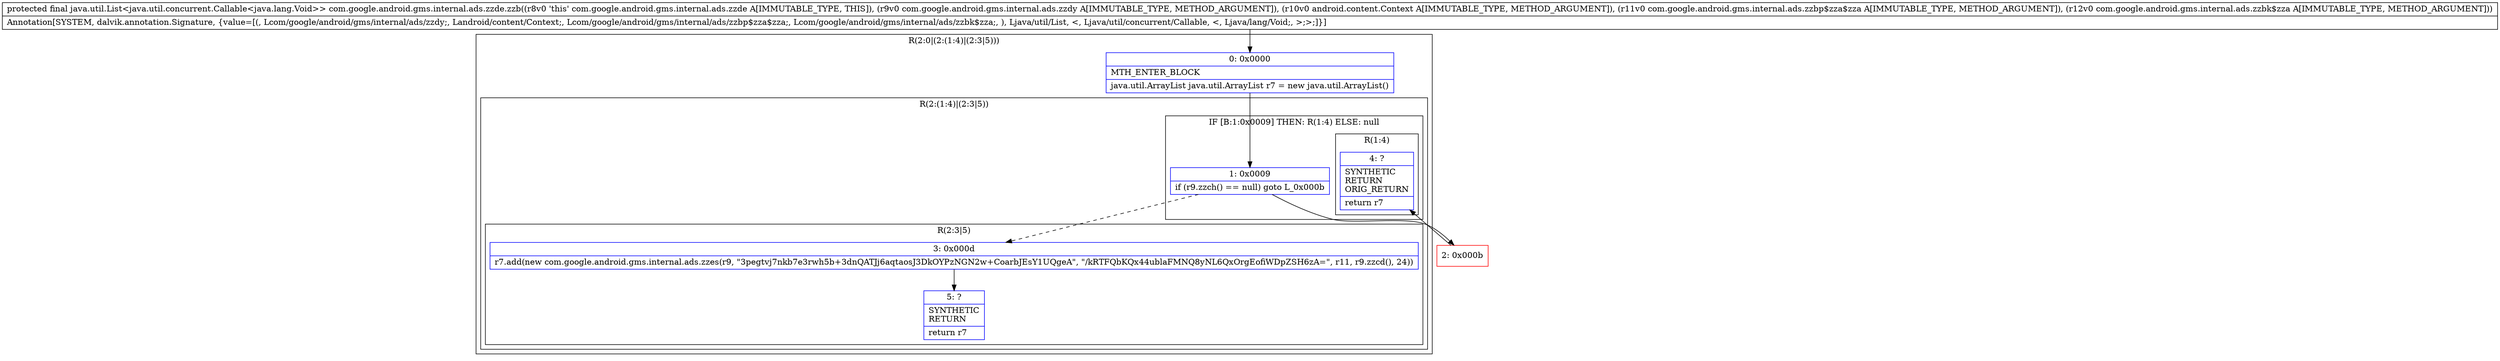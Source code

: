 digraph "CFG forcom.google.android.gms.internal.ads.zzde.zzb(Lcom\/google\/android\/gms\/internal\/ads\/zzdy;Landroid\/content\/Context;Lcom\/google\/android\/gms\/internal\/ads\/zzbp$zza$zza;Lcom\/google\/android\/gms\/internal\/ads\/zzbk$zza;)Ljava\/util\/List;" {
subgraph cluster_Region_315976503 {
label = "R(2:0|(2:(1:4)|(2:3|5)))";
node [shape=record,color=blue];
Node_0 [shape=record,label="{0\:\ 0x0000|MTH_ENTER_BLOCK\l|java.util.ArrayList java.util.ArrayList r7 = new java.util.ArrayList()\l}"];
subgraph cluster_Region_1698113147 {
label = "R(2:(1:4)|(2:3|5))";
node [shape=record,color=blue];
subgraph cluster_IfRegion_1307683967 {
label = "IF [B:1:0x0009] THEN: R(1:4) ELSE: null";
node [shape=record,color=blue];
Node_1 [shape=record,label="{1\:\ 0x0009|if (r9.zzch() == null) goto L_0x000b\l}"];
subgraph cluster_Region_1214913018 {
label = "R(1:4)";
node [shape=record,color=blue];
Node_4 [shape=record,label="{4\:\ ?|SYNTHETIC\lRETURN\lORIG_RETURN\l|return r7\l}"];
}
}
subgraph cluster_Region_301558507 {
label = "R(2:3|5)";
node [shape=record,color=blue];
Node_3 [shape=record,label="{3\:\ 0x000d|r7.add(new com.google.android.gms.internal.ads.zzes(r9, \"3pegtvj7nkb7e3rwh5b+3dnQATJj6aqtaosJ3DkOYPzNGN2w+CoarbJEsY1UQgeA\", \"\/kRTFQbKQx44ublaFMNQ8yNL6QxOrgEofiWDpZSH6zA=\", r11, r9.zzcd(), 24))\l}"];
Node_5 [shape=record,label="{5\:\ ?|SYNTHETIC\lRETURN\l|return r7\l}"];
}
}
}
Node_2 [shape=record,color=red,label="{2\:\ 0x000b}"];
MethodNode[shape=record,label="{protected final java.util.List\<java.util.concurrent.Callable\<java.lang.Void\>\> com.google.android.gms.internal.ads.zzde.zzb((r8v0 'this' com.google.android.gms.internal.ads.zzde A[IMMUTABLE_TYPE, THIS]), (r9v0 com.google.android.gms.internal.ads.zzdy A[IMMUTABLE_TYPE, METHOD_ARGUMENT]), (r10v0 android.content.Context A[IMMUTABLE_TYPE, METHOD_ARGUMENT]), (r11v0 com.google.android.gms.internal.ads.zzbp$zza$zza A[IMMUTABLE_TYPE, METHOD_ARGUMENT]), (r12v0 com.google.android.gms.internal.ads.zzbk$zza A[IMMUTABLE_TYPE, METHOD_ARGUMENT]))  | Annotation[SYSTEM, dalvik.annotation.Signature, \{value=[(, Lcom\/google\/android\/gms\/internal\/ads\/zzdy;, Landroid\/content\/Context;, Lcom\/google\/android\/gms\/internal\/ads\/zzbp$zza$zza;, Lcom\/google\/android\/gms\/internal\/ads\/zzbk$zza;, ), Ljava\/util\/List, \<, Ljava\/util\/concurrent\/Callable, \<, Ljava\/lang\/Void;, \>;\>;]\}]\l}"];
MethodNode -> Node_0;
Node_0 -> Node_1;
Node_1 -> Node_2;
Node_1 -> Node_3[style=dashed];
Node_3 -> Node_5;
Node_2 -> Node_4;
}

